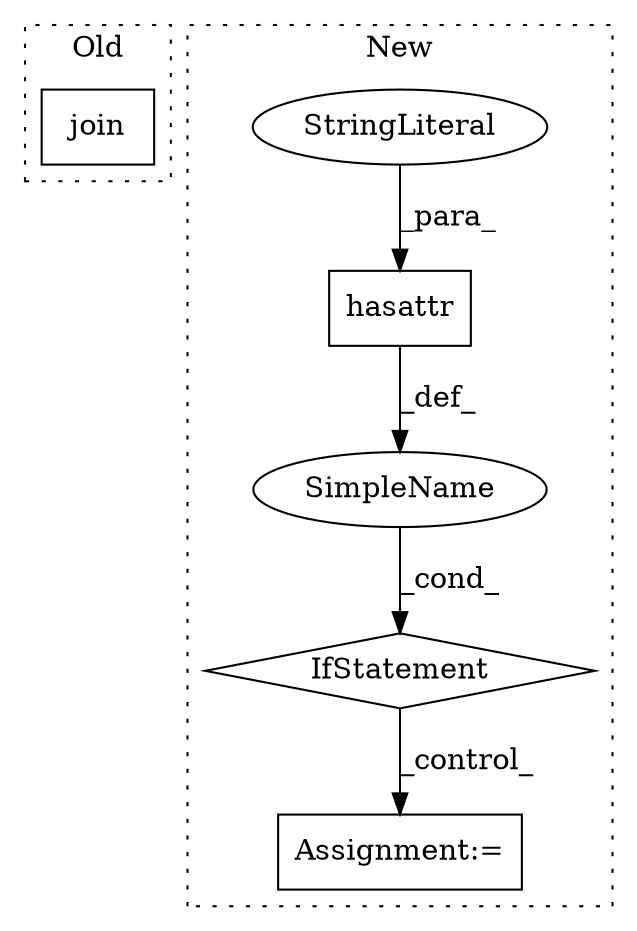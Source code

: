digraph G {
subgraph cluster0 {
1 [label="join" a="32" s="4292,4327" l="5,1" shape="box"];
label = "Old";
style="dotted";
}
subgraph cluster1 {
2 [label="hasattr" a="32" s="3480,3503" l="8,1" shape="box"];
3 [label="IfStatement" a="25" s="3476,3504" l="4,2" shape="diamond"];
4 [label="SimpleName" a="42" s="" l="" shape="ellipse"];
5 [label="Assignment:=" a="7" s="3525" l="1" shape="box"];
6 [label="StringLiteral" a="45" s="3493" l="10" shape="ellipse"];
label = "New";
style="dotted";
}
2 -> 4 [label="_def_"];
3 -> 5 [label="_control_"];
4 -> 3 [label="_cond_"];
6 -> 2 [label="_para_"];
}